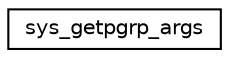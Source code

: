 digraph "Graphical Class Hierarchy"
{
 // LATEX_PDF_SIZE
  edge [fontname="Helvetica",fontsize="10",labelfontname="Helvetica",labelfontsize="10"];
  node [fontname="Helvetica",fontsize="10",shape=record];
  rankdir="LR";
  Node0 [label="sys_getpgrp_args",height=0.2,width=0.4,color="black", fillcolor="white", style="filled",URL="$structsys__getpgrp__args.html",tooltip=" "];
}
